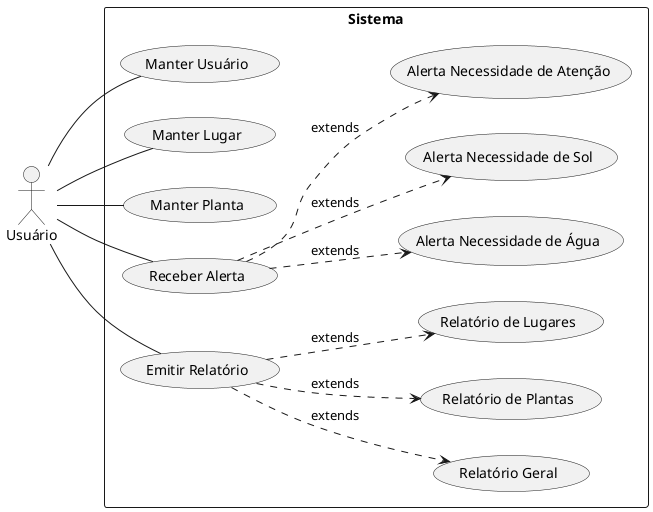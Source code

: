 @startuml Plantae
left to right direction
:Usuário:
rectangle Sistema{
(Manter Usuário)
(Manter Lugar)
(Manter Planta)
(Receber Alerta) ..> (Alerta Necessidade de Água) : extends
(Receber Alerta) ..> (Alerta Necessidade de Sol) : extends
(Receber Alerta) ..> (Alerta Necessidade de Atenção) : extends
(Emitir Relatório) ..> (Relatório Geral) : extends
(Emitir Relatório) ..> (Relatório de Plantas) : extends
(Emitir Relatório) ..> (Relatório de Lugares) : extends
}
Usuário -- (Manter Usuário)
Usuário -- (Manter Lugar)
Usuário -- (Manter Planta)
Usuário -- (Receber Alerta)
Usuário -- (Emitir Relatório)
@enduml
